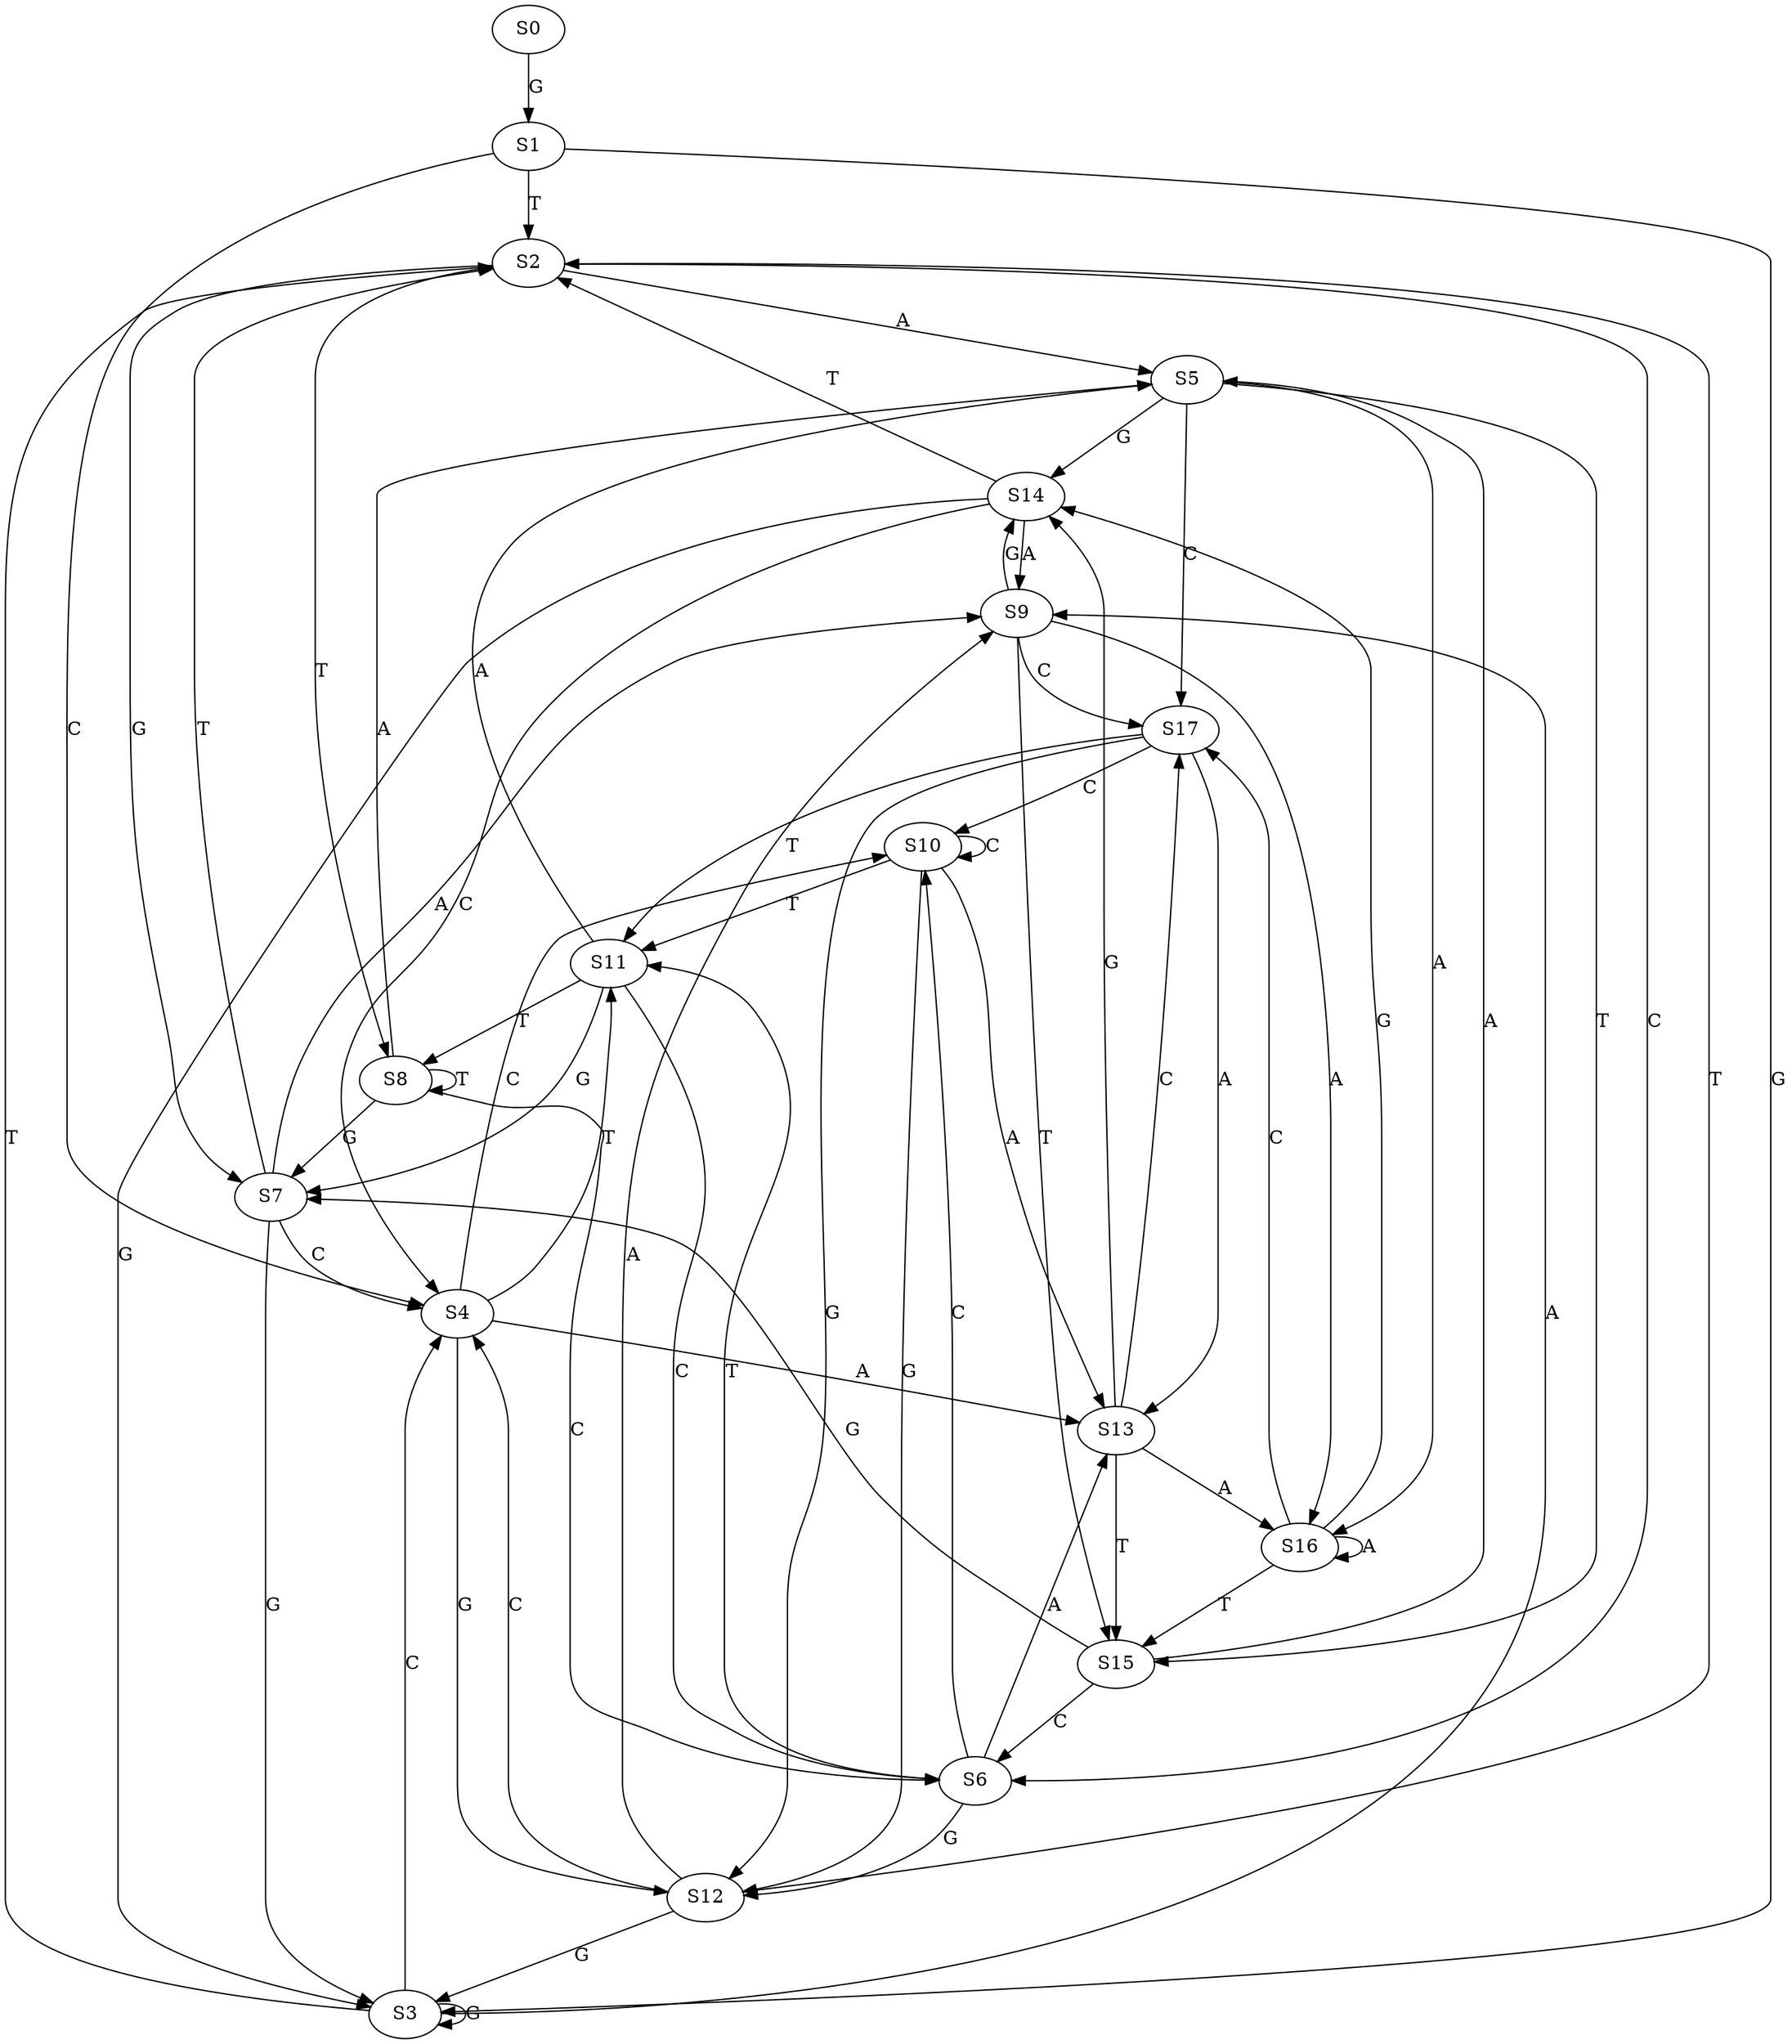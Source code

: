 strict digraph  {
	S0 -> S1 [ label = G ];
	S1 -> S2 [ label = T ];
	S1 -> S3 [ label = G ];
	S1 -> S4 [ label = C ];
	S2 -> S5 [ label = A ];
	S2 -> S6 [ label = C ];
	S2 -> S7 [ label = G ];
	S2 -> S8 [ label = T ];
	S3 -> S9 [ label = A ];
	S3 -> S2 [ label = T ];
	S3 -> S3 [ label = G ];
	S3 -> S4 [ label = C ];
	S4 -> S10 [ label = C ];
	S4 -> S11 [ label = T ];
	S4 -> S12 [ label = G ];
	S4 -> S13 [ label = A ];
	S5 -> S14 [ label = G ];
	S5 -> S15 [ label = T ];
	S5 -> S16 [ label = A ];
	S5 -> S17 [ label = C ];
	S6 -> S11 [ label = T ];
	S6 -> S12 [ label = G ];
	S6 -> S10 [ label = C ];
	S6 -> S13 [ label = A ];
	S7 -> S9 [ label = A ];
	S7 -> S2 [ label = T ];
	S7 -> S4 [ label = C ];
	S7 -> S3 [ label = G ];
	S8 -> S6 [ label = C ];
	S8 -> S5 [ label = A ];
	S8 -> S7 [ label = G ];
	S8 -> S8 [ label = T ];
	S9 -> S14 [ label = G ];
	S9 -> S16 [ label = A ];
	S9 -> S17 [ label = C ];
	S9 -> S15 [ label = T ];
	S10 -> S12 [ label = G ];
	S10 -> S10 [ label = C ];
	S10 -> S13 [ label = A ];
	S10 -> S11 [ label = T ];
	S11 -> S7 [ label = G ];
	S11 -> S6 [ label = C ];
	S11 -> S5 [ label = A ];
	S11 -> S8 [ label = T ];
	S12 -> S3 [ label = G ];
	S12 -> S2 [ label = T ];
	S12 -> S9 [ label = A ];
	S12 -> S4 [ label = C ];
	S13 -> S14 [ label = G ];
	S13 -> S15 [ label = T ];
	S13 -> S17 [ label = C ];
	S13 -> S16 [ label = A ];
	S14 -> S2 [ label = T ];
	S14 -> S3 [ label = G ];
	S14 -> S9 [ label = A ];
	S14 -> S4 [ label = C ];
	S15 -> S5 [ label = A ];
	S15 -> S6 [ label = C ];
	S15 -> S7 [ label = G ];
	S16 -> S15 [ label = T ];
	S16 -> S17 [ label = C ];
	S16 -> S14 [ label = G ];
	S16 -> S16 [ label = A ];
	S17 -> S13 [ label = A ];
	S17 -> S11 [ label = T ];
	S17 -> S10 [ label = C ];
	S17 -> S12 [ label = G ];
}
